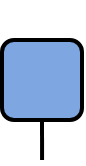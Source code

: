 <mxfile version="26.1.3" pages="9">
  <diagram id="xzfj3XTkVE5-dTZeBg2i" name="Vector">
    <mxGraphModel dx="303" dy="228" grid="1" gridSize="5" guides="1" tooltips="1" connect="1" arrows="1" fold="1" page="0" pageScale="1" pageWidth="827" pageHeight="1169" math="0" shadow="0">
      <root>
        <mxCell id="0" />
        <mxCell id="1" parent="0" />
        <mxCell id="4pZlmahuGp6hD5-hKpac-5" style="edgeStyle=orthogonalEdgeStyle;rounded=1;orthogonalLoop=1;jettySize=auto;html=1;exitX=0.5;exitY=1;exitDx=0;exitDy=0;endArrow=none;endFill=0;strokeWidth=2;shadow=0;" edge="1" parent="1" source="4pZlmahuGp6hD5-hKpac-1">
          <mxGeometry relative="1" as="geometry">
            <mxPoint x="220.04" y="260" as="targetPoint" />
          </mxGeometry>
        </mxCell>
        <mxCell id="Tc3J9Kd0aIE5PPAcbCNI-1" style="edgeStyle=orthogonalEdgeStyle;rounded=1;orthogonalLoop=1;jettySize=auto;html=1;exitX=0.5;exitY=0;exitDx=0;exitDy=0;strokeColor=none;strokeWidth=2;align=center;verticalAlign=middle;fontFamily=Helvetica;fontSize=11;fontColor=default;labelBackgroundColor=default;endArrow=none;endFill=0;" edge="1" parent="1" source="4pZlmahuGp6hD5-hKpac-1">
          <mxGeometry relative="1" as="geometry">
            <mxPoint x="220.063" y="180.0" as="targetPoint" />
          </mxGeometry>
        </mxCell>
        <mxCell id="4pZlmahuGp6hD5-hKpac-1" value="" style="rounded=1;whiteSpace=wrap;html=1;fillColor=#7EA6E0;strokeWidth=2;shadow=0;" vertex="1" parent="1">
          <mxGeometry x="200" y="200" width="40" height="40" as="geometry" />
        </mxCell>
      </root>
    </mxGraphModel>
  </diagram>
  <diagram id="fS-AayITzWDR-hSRj58J" name="Matrix">
    <mxGraphModel dx="1346" dy="1011" grid="1" gridSize="5" guides="1" tooltips="1" connect="1" arrows="1" fold="1" page="0" pageScale="1" pageWidth="827" pageHeight="1169" math="0" shadow="0">
      <root>
        <mxCell id="0" />
        <mxCell id="1" parent="0" />
        <mxCell id="pNVptlrI_C_MtF1PtM4y-1" style="edgeStyle=orthogonalEdgeStyle;rounded=0;orthogonalLoop=1;jettySize=auto;html=1;exitX=0.5;exitY=1;exitDx=0;exitDy=0;endArrow=none;endFill=0;strokeWidth=2;shadow=0;" edge="1" parent="1" source="pNVptlrI_C_MtF1PtM4y-2">
          <mxGeometry relative="1" as="geometry">
            <mxPoint x="220.04" y="280" as="targetPoint" />
          </mxGeometry>
        </mxCell>
        <mxCell id="pNVptlrI_C_MtF1PtM4y-3" style="edgeStyle=orthogonalEdgeStyle;rounded=0;orthogonalLoop=1;jettySize=auto;html=1;exitX=0.5;exitY=0;exitDx=0;exitDy=0;strokeColor=default;align=center;verticalAlign=middle;fontFamily=Helvetica;fontSize=11;fontColor=default;labelBackgroundColor=default;endArrow=none;endFill=0;strokeWidth=2;shadow=0;" edge="1" parent="1" source="pNVptlrI_C_MtF1PtM4y-2">
          <mxGeometry relative="1" as="geometry">
            <mxPoint x="220.077" y="200.0" as="targetPoint" />
          </mxGeometry>
        </mxCell>
        <mxCell id="pNVptlrI_C_MtF1PtM4y-2" value="" style="rounded=1;whiteSpace=wrap;html=1;fillColor=#7EA6E0;strokeWidth=2;shadow=0;" vertex="1" parent="1">
          <mxGeometry x="200" y="220" width="40" height="40" as="geometry" />
        </mxCell>
      </root>
    </mxGraphModel>
  </diagram>
  <diagram id="M-npOmXzr6vusAgy2Ig6" name="Tensor">
    <mxGraphModel dx="801" dy="602" grid="1" gridSize="5" guides="1" tooltips="1" connect="1" arrows="1" fold="1" page="0" pageScale="1" pageWidth="827" pageHeight="1169" math="0" shadow="0">
      <root>
        <mxCell id="0" />
        <mxCell id="1" parent="0" />
        <mxCell id="IwTgTcFA6wSAH3W-Z0uv-1" style="edgeStyle=orthogonalEdgeStyle;rounded=0;orthogonalLoop=1;jettySize=auto;html=1;exitX=0.5;exitY=1;exitDx=0;exitDy=0;endArrow=none;endFill=0;strokeWidth=2;shadow=0;" edge="1" parent="1" source="IwTgTcFA6wSAH3W-Z0uv-2">
          <mxGeometry relative="1" as="geometry">
            <mxPoint x="220.04" y="280" as="targetPoint" />
          </mxGeometry>
        </mxCell>
        <mxCell id="IwTgTcFA6wSAH3W-Z0uv-3" style="edgeStyle=orthogonalEdgeStyle;rounded=0;orthogonalLoop=1;jettySize=auto;html=1;exitX=0.5;exitY=1;exitDx=0;exitDy=0;strokeColor=default;strokeWidth=2;align=center;verticalAlign=middle;fontFamily=Helvetica;fontSize=11;fontColor=default;labelBackgroundColor=default;endArrow=none;endFill=0;shadow=0;" edge="1" parent="1" source="IwTgTcFA6wSAH3W-Z0uv-2">
          <mxGeometry relative="1" as="geometry">
            <mxPoint x="239.93" y="280" as="targetPoint" />
          </mxGeometry>
        </mxCell>
        <mxCell id="IwTgTcFA6wSAH3W-Z0uv-4" style="edgeStyle=orthogonalEdgeStyle;rounded=0;orthogonalLoop=1;jettySize=auto;html=1;exitX=0.75;exitY=1;exitDx=0;exitDy=0;strokeColor=default;strokeWidth=2;align=center;verticalAlign=middle;fontFamily=Helvetica;fontSize=11;fontColor=default;labelBackgroundColor=default;endArrow=none;endFill=0;shadow=0;" edge="1" parent="1" source="IwTgTcFA6wSAH3W-Z0uv-2">
          <mxGeometry relative="1" as="geometry">
            <mxPoint x="259.93" y="280" as="targetPoint" />
          </mxGeometry>
        </mxCell>
        <mxCell id="IwTgTcFA6wSAH3W-Z0uv-11" style="edgeStyle=orthogonalEdgeStyle;rounded=0;orthogonalLoop=1;jettySize=auto;html=1;exitX=0.25;exitY=0;exitDx=0;exitDy=0;strokeColor=default;strokeWidth=2;align=center;verticalAlign=middle;fontFamily=Helvetica;fontSize=11;fontColor=default;labelBackgroundColor=default;endArrow=none;endFill=0;shadow=0;" edge="1" parent="1" source="IwTgTcFA6wSAH3W-Z0uv-2">
          <mxGeometry relative="1" as="geometry">
            <mxPoint x="220.012" y="200" as="targetPoint" />
          </mxGeometry>
        </mxCell>
        <mxCell id="IwTgTcFA6wSAH3W-Z0uv-12" style="edgeStyle=orthogonalEdgeStyle;rounded=0;orthogonalLoop=1;jettySize=auto;html=1;exitX=0.75;exitY=0;exitDx=0;exitDy=0;strokeColor=default;strokeWidth=2;align=center;verticalAlign=middle;fontFamily=Helvetica;fontSize=11;fontColor=default;labelBackgroundColor=default;endArrow=none;endFill=0;shadow=0;" edge="1" parent="1" source="IwTgTcFA6wSAH3W-Z0uv-2">
          <mxGeometry relative="1" as="geometry">
            <mxPoint x="260.012" y="200" as="targetPoint" />
          </mxGeometry>
        </mxCell>
        <mxCell id="IwTgTcFA6wSAH3W-Z0uv-2" value="" style="rounded=1;whiteSpace=wrap;html=1;fillColor=#7EA6E0;strokeWidth=2;shadow=0;" vertex="1" parent="1">
          <mxGeometry x="200" y="220" width="80" height="40" as="geometry" />
        </mxCell>
      </root>
    </mxGraphModel>
  </diagram>
  <diagram id="oCI2NYz5n8crpPJnXsH5" name="AC">
    <mxGraphModel dx="422" dy="590" grid="1" gridSize="10" guides="1" tooltips="1" connect="1" arrows="1" fold="1" page="1" pageScale="1" pageWidth="850" pageHeight="1100" math="0" shadow="0">
      <root>
        <mxCell id="0" />
        <mxCell id="1" parent="0" />
        <mxCell id="HizNDqUDNaHGRHUK66Nu-1" style="edgeStyle=orthogonalEdgeStyle;rounded=1;orthogonalLoop=1;jettySize=auto;html=1;exitX=0.75;exitY=1;exitDx=0;exitDy=0;endArrow=none;endFill=0;strokeWidth=2;shadow=0;entryX=0.25;entryY=0;entryDx=0;entryDy=0;" edge="1" parent="1" source="HizNDqUDNaHGRHUK66Nu-3" target="HizNDqUDNaHGRHUK66Nu-4">
          <mxGeometry relative="1" as="geometry">
            <mxPoint x="220" y="260" as="targetPoint" />
          </mxGeometry>
        </mxCell>
        <mxCell id="HizNDqUDNaHGRHUK66Nu-2" style="edgeStyle=orthogonalEdgeStyle;rounded=1;orthogonalLoop=1;jettySize=auto;html=1;exitX=0.5;exitY=0;exitDx=0;exitDy=0;strokeColor=none;strokeWidth=2;align=center;verticalAlign=middle;fontFamily=Helvetica;fontSize=11;fontColor=default;labelBackgroundColor=default;endArrow=none;endFill=0;" edge="1" parent="1" source="HizNDqUDNaHGRHUK66Nu-3">
          <mxGeometry relative="1" as="geometry">
            <mxPoint x="220.063" y="180.0" as="targetPoint" />
          </mxGeometry>
        </mxCell>
        <mxCell id="HizNDqUDNaHGRHUK66Nu-6" style="edgeStyle=orthogonalEdgeStyle;rounded=1;orthogonalLoop=1;jettySize=auto;html=1;entryX=0.5;entryY=0;entryDx=0;entryDy=0;exitX=0.5;exitY=0;exitDx=0;exitDy=0;shadow=0;strokeColor=default;strokeWidth=2;align=center;verticalAlign=middle;fontFamily=Helvetica;fontSize=11;fontColor=default;labelBackgroundColor=default;endArrow=none;endFill=0;" edge="1" parent="1" source="HizNDqUDNaHGRHUK66Nu-3" target="HizNDqUDNaHGRHUK66Nu-5">
          <mxGeometry relative="1" as="geometry">
            <Array as="points">
              <mxPoint x="220" y="150" />
              <mxPoint x="260" y="150" />
            </Array>
          </mxGeometry>
        </mxCell>
        <mxCell id="HizNDqUDNaHGRHUK66Nu-10" style="edgeStyle=orthogonalEdgeStyle;rounded=1;orthogonalLoop=1;jettySize=auto;html=1;exitX=0.25;exitY=1;exitDx=0;exitDy=0;entryX=0.25;entryY=0;entryDx=0;entryDy=0;shadow=0;strokeColor=default;strokeWidth=2;align=center;verticalAlign=middle;fontFamily=Helvetica;fontSize=11;fontColor=default;labelBackgroundColor=default;endArrow=none;endFill=0;" edge="1" parent="1" source="HizNDqUDNaHGRHUK66Nu-3" target="HizNDqUDNaHGRHUK66Nu-8">
          <mxGeometry relative="1" as="geometry">
            <Array as="points">
              <mxPoint x="210" y="290" />
              <mxPoint x="210" y="290" />
            </Array>
          </mxGeometry>
        </mxCell>
        <mxCell id="HizNDqUDNaHGRHUK66Nu-3" value="" style="rounded=1;whiteSpace=wrap;html=1;fillColor=#7EA6E0;strokeWidth=2;shadow=0;" vertex="1" parent="1">
          <mxGeometry x="200" y="160" width="40" height="40" as="geometry" />
        </mxCell>
        <mxCell id="HizNDqUDNaHGRHUK66Nu-9" style="edgeStyle=orthogonalEdgeStyle;rounded=1;orthogonalLoop=1;jettySize=auto;html=1;exitX=0.25;exitY=1;exitDx=0;exitDy=0;entryX=0.75;entryY=0;entryDx=0;entryDy=0;shadow=0;strokeColor=default;strokeWidth=2;align=center;verticalAlign=middle;fontFamily=Helvetica;fontSize=11;fontColor=default;labelBackgroundColor=default;endArrow=none;endFill=0;" edge="1" parent="1" source="HizNDqUDNaHGRHUK66Nu-4" target="HizNDqUDNaHGRHUK66Nu-8">
          <mxGeometry relative="1" as="geometry">
            <Array as="points">
              <mxPoint x="230" y="350" />
            </Array>
          </mxGeometry>
        </mxCell>
        <mxCell id="HizNDqUDNaHGRHUK66Nu-11" style="edgeStyle=orthogonalEdgeStyle;rounded=1;orthogonalLoop=1;jettySize=auto;html=1;exitX=0.75;exitY=1;exitDx=0;exitDy=0;shadow=0;strokeColor=default;strokeWidth=2;align=center;verticalAlign=middle;fontFamily=Helvetica;fontSize=11;fontColor=default;labelBackgroundColor=default;endArrow=none;endFill=0;" edge="1" parent="1" source="HizNDqUDNaHGRHUK66Nu-4">
          <mxGeometry relative="1" as="geometry">
            <mxPoint x="250" y="400" as="targetPoint" />
          </mxGeometry>
        </mxCell>
        <mxCell id="HizNDqUDNaHGRHUK66Nu-4" value="" style="rounded=1;whiteSpace=wrap;html=1;fillColor=#f8cecc;strokeWidth=2;shadow=0;strokeColor=#b85450;" vertex="1" parent="1">
          <mxGeometry x="220" y="280" width="40" height="40" as="geometry" />
        </mxCell>
        <mxCell id="HizNDqUDNaHGRHUK66Nu-7" style="edgeStyle=orthogonalEdgeStyle;rounded=1;orthogonalLoop=1;jettySize=auto;html=1;entryX=0.75;entryY=0;entryDx=0;entryDy=0;exitX=0.25;exitY=1;exitDx=0;exitDy=0;shadow=0;strokeColor=default;strokeWidth=2;align=center;verticalAlign=middle;fontFamily=Helvetica;fontSize=11;fontColor=default;labelBackgroundColor=default;endArrow=none;endFill=0;" edge="1" parent="1" source="HizNDqUDNaHGRHUK66Nu-5" target="HizNDqUDNaHGRHUK66Nu-4">
          <mxGeometry relative="1" as="geometry">
            <Array as="points">
              <mxPoint x="250" y="270" />
              <mxPoint x="250" y="270" />
            </Array>
          </mxGeometry>
        </mxCell>
        <mxCell id="HizNDqUDNaHGRHUK66Nu-13" style="edgeStyle=orthogonalEdgeStyle;rounded=1;orthogonalLoop=1;jettySize=auto;html=1;exitX=0.75;exitY=1;exitDx=0;exitDy=0;shadow=0;strokeColor=default;strokeWidth=2;align=center;verticalAlign=middle;fontFamily=Helvetica;fontSize=11;fontColor=default;labelBackgroundColor=default;endArrow=none;endFill=0;" edge="1" parent="1" source="HizNDqUDNaHGRHUK66Nu-5">
          <mxGeometry relative="1" as="geometry">
            <mxPoint x="290" y="140" as="targetPoint" />
            <Array as="points">
              <mxPoint x="270" y="280" />
              <mxPoint x="290" y="280" />
            </Array>
          </mxGeometry>
        </mxCell>
        <mxCell id="HizNDqUDNaHGRHUK66Nu-5" value="" style="rounded=1;whiteSpace=wrap;html=1;fillColor=#d5e8d4;strokeWidth=2;shadow=0;strokeColor=#82b366;" vertex="1" parent="1">
          <mxGeometry x="240" y="220" width="40" height="40" as="geometry" />
        </mxCell>
        <mxCell id="HizNDqUDNaHGRHUK66Nu-16" style="edgeStyle=orthogonalEdgeStyle;rounded=1;orthogonalLoop=1;jettySize=auto;html=1;exitX=0.5;exitY=1;exitDx=0;exitDy=0;shadow=0;strokeColor=default;strokeWidth=2;align=center;verticalAlign=middle;fontFamily=Helvetica;fontSize=11;fontColor=default;labelBackgroundColor=default;endArrow=none;endFill=0;" edge="1" parent="1" source="HizNDqUDNaHGRHUK66Nu-8">
          <mxGeometry relative="1" as="geometry">
            <mxPoint x="220" y="400" as="targetPoint" />
          </mxGeometry>
        </mxCell>
        <mxCell id="HizNDqUDNaHGRHUK66Nu-8" value="" style="rounded=1;whiteSpace=wrap;html=1;fillColor=#d5e8d4;strokeWidth=2;shadow=0;strokeColor=#82b366;" vertex="1" parent="1">
          <mxGeometry x="200" y="340" width="40" height="40" as="geometry" />
        </mxCell>
      </root>
    </mxGraphModel>
  </diagram>
  <diagram id="EITSHkrjCH3l0pmrxTgK" name="Page-5">
    <mxGraphModel dx="422" dy="590" grid="1" gridSize="10" guides="1" tooltips="1" connect="1" arrows="1" fold="1" page="1" pageScale="1" pageWidth="850" pageHeight="1100" math="0" shadow="0">
      <root>
        <mxCell id="0" />
        <mxCell id="1" parent="0" />
        <mxCell id="bnmj9bc1C2FyKsROXCoC-19" style="edgeStyle=orthogonalEdgeStyle;rounded=1;orthogonalLoop=1;jettySize=auto;html=1;exitX=0.5;exitY=1;exitDx=0;exitDy=0;entryX=0.5;entryY=0;entryDx=0;entryDy=0;shadow=0;strokeColor=default;strokeWidth=2;align=center;verticalAlign=middle;fontFamily=Helvetica;fontSize=11;fontColor=default;labelBackgroundColor=default;endArrow=none;endFill=0;" edge="1" parent="1" source="bnmj9bc1C2FyKsROXCoC-14" target="bnmj9bc1C2FyKsROXCoC-15">
          <mxGeometry relative="1" as="geometry" />
        </mxCell>
        <mxCell id="bnmj9bc1C2FyKsROXCoC-14" value="" style="ellipse;whiteSpace=wrap;html=1;aspect=fixed;rounded=1;shadow=0;strokeColor=default;strokeWidth=2;align=center;verticalAlign=middle;fontFamily=Helvetica;fontSize=12;fontColor=default;fillColor=#7EA6E0;" vertex="1" parent="1">
          <mxGeometry x="100" y="160" width="40" height="40" as="geometry" />
        </mxCell>
        <mxCell id="bnmj9bc1C2FyKsROXCoC-23" value="" style="edgeStyle=orthogonalEdgeStyle;shape=connector;rounded=1;orthogonalLoop=1;jettySize=auto;html=1;shadow=0;strokeColor=default;strokeWidth=2;align=center;verticalAlign=middle;fontFamily=Helvetica;fontSize=11;fontColor=default;labelBackgroundColor=default;endArrow=none;endFill=0;" edge="1" parent="1" source="bnmj9bc1C2FyKsROXCoC-15" target="bnmj9bc1C2FyKsROXCoC-21">
          <mxGeometry relative="1" as="geometry" />
        </mxCell>
        <mxCell id="bnmj9bc1C2FyKsROXCoC-26" style="edgeStyle=orthogonalEdgeStyle;shape=connector;rounded=1;orthogonalLoop=1;jettySize=auto;html=1;exitX=0.5;exitY=1;exitDx=0;exitDy=0;shadow=0;strokeColor=default;strokeWidth=2;align=center;verticalAlign=middle;fontFamily=Helvetica;fontSize=11;fontColor=default;labelBackgroundColor=default;endArrow=none;endFill=0;" edge="1" parent="1" source="bnmj9bc1C2FyKsROXCoC-15">
          <mxGeometry relative="1" as="geometry">
            <mxPoint x="120" y="320" as="targetPoint" />
          </mxGeometry>
        </mxCell>
        <mxCell id="bnmj9bc1C2FyKsROXCoC-15" value="" style="rounded=1;whiteSpace=wrap;html=1;fillColor=#f8cecc;strokeWidth=2;shadow=0;strokeColor=#b85450;" vertex="1" parent="1">
          <mxGeometry x="100" y="220" width="40" height="40" as="geometry" />
        </mxCell>
        <mxCell id="bnmj9bc1C2FyKsROXCoC-18" style="edgeStyle=orthogonalEdgeStyle;rounded=1;orthogonalLoop=1;jettySize=auto;html=1;exitX=0.5;exitY=0;exitDx=0;exitDy=0;entryX=0;entryY=0.5;entryDx=0;entryDy=0;shadow=0;strokeColor=default;strokeWidth=2;align=center;verticalAlign=middle;fontFamily=Helvetica;fontSize=11;fontColor=default;fillColor=#7EA6E0;labelBackgroundColor=default;endArrow=none;endFill=0;" edge="1" parent="1" source="bnmj9bc1C2FyKsROXCoC-16" target="bnmj9bc1C2FyKsROXCoC-14">
          <mxGeometry relative="1" as="geometry" />
        </mxCell>
        <mxCell id="bnmj9bc1C2FyKsROXCoC-20" style="edgeStyle=orthogonalEdgeStyle;shape=connector;rounded=1;orthogonalLoop=1;jettySize=auto;html=1;exitX=1;exitY=0.5;exitDx=0;exitDy=0;shadow=0;strokeColor=default;strokeWidth=2;align=center;verticalAlign=middle;fontFamily=Helvetica;fontSize=11;fontColor=default;labelBackgroundColor=default;endArrow=none;endFill=0;" edge="1" parent="1" source="bnmj9bc1C2FyKsROXCoC-16" target="bnmj9bc1C2FyKsROXCoC-15">
          <mxGeometry relative="1" as="geometry" />
        </mxCell>
        <mxCell id="bnmj9bc1C2FyKsROXCoC-27" style="edgeStyle=orthogonalEdgeStyle;shape=connector;rounded=1;orthogonalLoop=1;jettySize=auto;html=1;exitX=0.5;exitY=1;exitDx=0;exitDy=0;shadow=0;strokeColor=default;strokeWidth=2;align=center;verticalAlign=middle;fontFamily=Helvetica;fontSize=11;fontColor=default;labelBackgroundColor=default;endArrow=none;endFill=0;" edge="1" parent="1" source="bnmj9bc1C2FyKsROXCoC-16">
          <mxGeometry relative="1" as="geometry">
            <mxPoint x="100" y="320" as="targetPoint" />
          </mxGeometry>
        </mxCell>
        <mxCell id="bnmj9bc1C2FyKsROXCoC-16" value="" style="rounded=1;whiteSpace=wrap;html=1;fillColor=#d5e8d4;strokeWidth=2;shadow=0;strokeColor=#82b366;" vertex="1" parent="1">
          <mxGeometry x="40" y="220" width="40" height="40" as="geometry" />
        </mxCell>
        <mxCell id="bnmj9bc1C2FyKsROXCoC-24" style="edgeStyle=orthogonalEdgeStyle;shape=connector;rounded=1;orthogonalLoop=1;jettySize=auto;html=1;entryX=1;entryY=0.5;entryDx=0;entryDy=0;shadow=0;strokeColor=default;strokeWidth=2;align=center;verticalAlign=middle;fontFamily=Helvetica;fontSize=11;fontColor=default;labelBackgroundColor=default;endArrow=none;endFill=0;" edge="1" parent="1" source="bnmj9bc1C2FyKsROXCoC-21" target="bnmj9bc1C2FyKsROXCoC-14">
          <mxGeometry relative="1" as="geometry">
            <Array as="points">
              <mxPoint x="180" y="180" />
            </Array>
          </mxGeometry>
        </mxCell>
        <mxCell id="bnmj9bc1C2FyKsROXCoC-25" style="edgeStyle=orthogonalEdgeStyle;shape=connector;rounded=1;orthogonalLoop=1;jettySize=auto;html=1;exitX=0.5;exitY=1;exitDx=0;exitDy=0;shadow=0;strokeColor=default;strokeWidth=2;align=center;verticalAlign=middle;fontFamily=Helvetica;fontSize=11;fontColor=default;labelBackgroundColor=default;endArrow=none;endFill=0;" edge="1" parent="1" source="bnmj9bc1C2FyKsROXCoC-21">
          <mxGeometry relative="1" as="geometry">
            <mxPoint x="140" y="320" as="targetPoint" />
          </mxGeometry>
        </mxCell>
        <mxCell id="bnmj9bc1C2FyKsROXCoC-21" value="" style="rounded=1;whiteSpace=wrap;html=1;fillColor=#d5e8d4;strokeWidth=2;shadow=0;strokeColor=#82b366;" vertex="1" parent="1">
          <mxGeometry x="160" y="220" width="40" height="40" as="geometry" />
        </mxCell>
      </root>
    </mxGraphModel>
  </diagram>
  <diagram id="KEFPsEkoJgEOZnKyEgMK" name="Page-6">
    <mxGraphModel dx="351" dy="492" grid="1" gridSize="10" guides="1" tooltips="1" connect="1" arrows="1" fold="1" page="1" pageScale="1" pageWidth="850" pageHeight="1100" math="0" shadow="0">
      <root>
        <mxCell id="0" />
        <mxCell id="1" parent="0" />
        <mxCell id="9ld7RU7Hq75YNk4xeC8y-2" style="edgeStyle=orthogonalEdgeStyle;shape=connector;rounded=1;orthogonalLoop=1;jettySize=auto;html=1;exitX=0;exitY=0.5;exitDx=0;exitDy=0;shadow=0;strokeColor=default;strokeWidth=2;align=center;verticalAlign=middle;fontFamily=Helvetica;fontSize=11;fontColor=default;labelBackgroundColor=default;endArrow=none;endFill=0;" edge="1" parent="1" source="9ld7RU7Hq75YNk4xeC8y-1">
          <mxGeometry relative="1" as="geometry">
            <mxPoint x="80" y="220" as="targetPoint" />
          </mxGeometry>
        </mxCell>
        <mxCell id="9ld7RU7Hq75YNk4xeC8y-3" style="edgeStyle=orthogonalEdgeStyle;shape=connector;rounded=1;orthogonalLoop=1;jettySize=auto;html=1;exitX=0.5;exitY=1;exitDx=0;exitDy=0;shadow=0;strokeColor=default;strokeWidth=2;align=center;verticalAlign=middle;fontFamily=Helvetica;fontSize=11;fontColor=default;labelBackgroundColor=default;endArrow=none;endFill=0;" edge="1" parent="1" source="9ld7RU7Hq75YNk4xeC8y-1">
          <mxGeometry relative="1" as="geometry">
            <mxPoint x="120" y="220" as="targetPoint" />
          </mxGeometry>
        </mxCell>
        <mxCell id="9ld7RU7Hq75YNk4xeC8y-4" style="edgeStyle=orthogonalEdgeStyle;shape=connector;rounded=1;orthogonalLoop=1;jettySize=auto;html=1;exitX=1;exitY=0.5;exitDx=0;exitDy=0;shadow=0;strokeColor=default;strokeWidth=2;align=center;verticalAlign=middle;fontFamily=Helvetica;fontSize=11;fontColor=default;labelBackgroundColor=default;endArrow=none;endFill=0;" edge="1" parent="1" source="9ld7RU7Hq75YNk4xeC8y-1">
          <mxGeometry relative="1" as="geometry">
            <mxPoint x="160" y="220" as="targetPoint" />
          </mxGeometry>
        </mxCell>
        <mxCell id="9ld7RU7Hq75YNk4xeC8y-1" value="" style="ellipse;whiteSpace=wrap;html=1;aspect=fixed;rounded=1;shadow=0;strokeColor=default;strokeWidth=2;align=center;verticalAlign=middle;fontFamily=Helvetica;fontSize=12;fontColor=default;fillColor=#7EA6E0;" vertex="1" parent="1">
          <mxGeometry x="100" y="160" width="40" height="40" as="geometry" />
        </mxCell>
      </root>
    </mxGraphModel>
  </diagram>
  <diagram id="wa_8HDWPukpgFpgP9D0-" name="Page-7">
    <mxGraphModel dx="245" dy="343" grid="1" gridSize="10" guides="1" tooltips="1" connect="1" arrows="1" fold="1" page="1" pageScale="1" pageWidth="850" pageHeight="1100" math="0" shadow="0">
      <root>
        <mxCell id="0" />
        <mxCell id="1" parent="0" />
        <mxCell id="cVoBrjGB-GunoF5vQj7Q-3" style="edgeStyle=orthogonalEdgeStyle;shape=connector;rounded=1;orthogonalLoop=1;jettySize=auto;html=1;exitX=0.5;exitY=0;exitDx=0;exitDy=0;shadow=0;strokeColor=default;strokeWidth=2;align=center;verticalAlign=middle;fontFamily=Helvetica;fontSize=11;fontColor=default;labelBackgroundColor=default;endArrow=none;endFill=0;" edge="1" parent="1" source="cVoBrjGB-GunoF5vQj7Q-1">
          <mxGeometry relative="1" as="geometry">
            <mxPoint x="220.116" y="140.0" as="targetPoint" />
          </mxGeometry>
        </mxCell>
        <mxCell id="cVoBrjGB-GunoF5vQj7Q-4" style="edgeStyle=orthogonalEdgeStyle;shape=connector;rounded=1;orthogonalLoop=1;jettySize=auto;html=1;exitX=0.25;exitY=1;exitDx=0;exitDy=0;shadow=0;strokeColor=default;strokeWidth=2;align=center;verticalAlign=middle;fontFamily=Helvetica;fontSize=11;fontColor=default;labelBackgroundColor=default;endArrow=none;endFill=0;" edge="1" parent="1" source="cVoBrjGB-GunoF5vQj7Q-1">
          <mxGeometry relative="1" as="geometry">
            <mxPoint x="210.116" y="220" as="targetPoint" />
          </mxGeometry>
        </mxCell>
        <mxCell id="cVoBrjGB-GunoF5vQj7Q-5" style="edgeStyle=orthogonalEdgeStyle;shape=connector;rounded=1;orthogonalLoop=1;jettySize=auto;html=1;exitX=0.75;exitY=1;exitDx=0;exitDy=0;shadow=0;strokeColor=default;strokeWidth=2;align=center;verticalAlign=middle;fontFamily=Helvetica;fontSize=11;fontColor=default;labelBackgroundColor=default;endArrow=none;endFill=0;" edge="1" parent="1" source="cVoBrjGB-GunoF5vQj7Q-1">
          <mxGeometry relative="1" as="geometry">
            <mxPoint x="230.116" y="220" as="targetPoint" />
          </mxGeometry>
        </mxCell>
        <mxCell id="cVoBrjGB-GunoF5vQj7Q-1" value="" style="rounded=1;whiteSpace=wrap;html=1;fillColor=#7EA6E0;strokeWidth=2;shadow=0;" vertex="1" parent="1">
          <mxGeometry x="200" y="160" width="40" height="40" as="geometry" />
        </mxCell>
      </root>
    </mxGraphModel>
  </diagram>
  <diagram id="L-l-Pr7JwmoociMM_V9O" name="Page-8">
    <mxGraphModel dx="245" dy="343" grid="1" gridSize="10" guides="1" tooltips="1" connect="1" arrows="1" fold="1" page="1" pageScale="1" pageWidth="850" pageHeight="1100" math="0" shadow="0">
      <root>
        <mxCell id="0" />
        <mxCell id="1" parent="0" />
        <mxCell id="pNcA3mTiAUO8EepQKexv-1" style="edgeStyle=orthogonalEdgeStyle;shape=connector;rounded=1;orthogonalLoop=1;jettySize=auto;html=1;exitX=0.25;exitY=1;exitDx=0;exitDy=0;shadow=0;strokeColor=default;strokeWidth=2;align=center;verticalAlign=middle;fontFamily=Helvetica;fontSize=11;fontColor=default;labelBackgroundColor=default;endArrow=none;endFill=0;" edge="1" parent="1" source="dqHkMz0uZtG0E8QMKiSI-4">
          <mxGeometry relative="1" as="geometry">
            <mxPoint x="220.116" y="220" as="targetPoint" />
          </mxGeometry>
        </mxCell>
        <mxCell id="pNcA3mTiAUO8EepQKexv-2" style="edgeStyle=orthogonalEdgeStyle;shape=connector;rounded=1;orthogonalLoop=1;jettySize=auto;html=1;exitX=0.75;exitY=1;exitDx=0;exitDy=0;shadow=0;strokeColor=default;strokeWidth=2;align=center;verticalAlign=middle;fontFamily=Helvetica;fontSize=11;fontColor=default;labelBackgroundColor=default;endArrow=none;endFill=0;" edge="1" parent="1" source="dqHkMz0uZtG0E8QMKiSI-4">
          <mxGeometry relative="1" as="geometry">
            <mxPoint x="240.116" y="220" as="targetPoint" />
          </mxGeometry>
        </mxCell>
        <mxCell id="pNcA3mTiAUO8EepQKexv-3" style="edgeStyle=orthogonalEdgeStyle;shape=connector;rounded=1;orthogonalLoop=1;jettySize=auto;html=1;exitX=0.25;exitY=0;exitDx=0;exitDy=0;shadow=0;strokeColor=default;strokeWidth=2;align=center;verticalAlign=middle;fontFamily=Helvetica;fontSize=11;fontColor=default;labelBackgroundColor=default;endArrow=none;endFill=0;" edge="1" parent="1" source="dqHkMz0uZtG0E8QMKiSI-4">
          <mxGeometry relative="1" as="geometry">
            <mxPoint x="220.116" y="140.0" as="targetPoint" />
          </mxGeometry>
        </mxCell>
        <mxCell id="pNcA3mTiAUO8EepQKexv-4" style="edgeStyle=orthogonalEdgeStyle;shape=connector;rounded=1;orthogonalLoop=1;jettySize=auto;html=1;exitX=0.75;exitY=0;exitDx=0;exitDy=0;shadow=0;strokeColor=default;strokeWidth=2;align=center;verticalAlign=middle;fontFamily=Helvetica;fontSize=11;fontColor=default;labelBackgroundColor=default;endArrow=none;endFill=0;" edge="1" parent="1" source="dqHkMz0uZtG0E8QMKiSI-4">
          <mxGeometry relative="1" as="geometry">
            <mxPoint x="240.116" y="140.0" as="targetPoint" />
          </mxGeometry>
        </mxCell>
        <mxCell id="dqHkMz0uZtG0E8QMKiSI-4" value="" style="rounded=1;whiteSpace=wrap;html=1;fillColor=#7EA6E0;strokeWidth=2;shadow=0;" vertex="1" parent="1">
          <mxGeometry x="210" y="160" width="40" height="40" as="geometry" />
        </mxCell>
      </root>
    </mxGraphModel>
  </diagram>
  <diagram id="zwK-Wkuz6HJmAR9OgeCd" name="Page-9">
    <mxGraphModel dx="502" dy="702" grid="1" gridSize="10" guides="1" tooltips="1" connect="1" arrows="1" fold="1" page="1" pageScale="1" pageWidth="850" pageHeight="1100" math="0" shadow="0">
      <root>
        <mxCell id="0" />
        <mxCell id="1" parent="0" />
        <mxCell id="YI3Pv62fCQFQH1mcaXWo-1" style="edgeStyle=orthogonalEdgeStyle;shape=connector;rounded=1;orthogonalLoop=1;jettySize=auto;html=1;exitX=0.25;exitY=0;exitDx=0;exitDy=0;shadow=0;strokeColor=default;strokeWidth=2;align=center;verticalAlign=middle;fontFamily=Helvetica;fontSize=11;fontColor=default;labelBackgroundColor=default;endArrow=none;endFill=0;entryX=0.5;entryY=0;entryDx=0;entryDy=0;" edge="1" parent="1" source="YI3Pv62fCQFQH1mcaXWo-5" target="MBm8bSc-ZAgcZNtAvJjX-5">
          <mxGeometry relative="1" as="geometry">
            <mxPoint x="437.558" y="380.0" as="targetPoint" />
          </mxGeometry>
        </mxCell>
        <mxCell id="YI3Pv62fCQFQH1mcaXWo-2" style="edgeStyle=orthogonalEdgeStyle;shape=connector;rounded=1;orthogonalLoop=1;jettySize=auto;html=1;exitX=0.75;exitY=0;exitDx=0;exitDy=0;shadow=0;strokeColor=default;strokeWidth=2;align=center;verticalAlign=middle;fontFamily=Helvetica;fontSize=11;fontColor=default;labelBackgroundColor=default;endArrow=none;endFill=0;entryX=0.25;entryY=0;entryDx=0;entryDy=0;" edge="1" parent="1" source="YI3Pv62fCQFQH1mcaXWo-5" target="MBm8bSc-ZAgcZNtAvJjX-3">
          <mxGeometry relative="1" as="geometry">
            <mxPoint x="472.442" y="380.0" as="targetPoint" />
            <Array as="points">
              <mxPoint x="450" y="410" />
              <mxPoint x="470" y="410" />
            </Array>
          </mxGeometry>
        </mxCell>
        <mxCell id="YI3Pv62fCQFQH1mcaXWo-3" style="edgeStyle=orthogonalEdgeStyle;shape=connector;rounded=1;orthogonalLoop=1;jettySize=auto;html=1;exitX=0.25;exitY=1;exitDx=0;exitDy=0;shadow=0;strokeColor=default;strokeWidth=2;align=center;verticalAlign=middle;fontFamily=Helvetica;fontSize=11;fontColor=default;labelBackgroundColor=default;endArrow=none;endFill=0;entryX=0.25;entryY=0;entryDx=0;entryDy=0;" edge="1" parent="1" source="YI3Pv62fCQFQH1mcaXWo-5" target="MBm8bSc-ZAgcZNtAvJjX-7">
          <mxGeometry relative="1" as="geometry">
            <mxPoint x="437.558" y="460" as="targetPoint" />
          </mxGeometry>
        </mxCell>
        <mxCell id="YI3Pv62fCQFQH1mcaXWo-4" style="edgeStyle=orthogonalEdgeStyle;shape=connector;rounded=1;orthogonalLoop=1;jettySize=auto;html=1;exitX=0.75;exitY=1;exitDx=0;exitDy=0;shadow=0;strokeColor=default;strokeWidth=2;align=center;verticalAlign=middle;fontFamily=Helvetica;fontSize=11;fontColor=default;labelBackgroundColor=default;endArrow=none;endFill=0;entryX=0.25;entryY=0;entryDx=0;entryDy=0;" edge="1" parent="1" source="YI3Pv62fCQFQH1mcaXWo-5" target="MBm8bSc-ZAgcZNtAvJjX-8">
          <mxGeometry relative="1" as="geometry">
            <mxPoint x="472.442" y="460" as="targetPoint" />
          </mxGeometry>
        </mxCell>
        <mxCell id="YI3Pv62fCQFQH1mcaXWo-5" value="" style="rounded=1;whiteSpace=wrap;html=1;fillColor=#7EA6E0;strokeWidth=2;shadow=0;" vertex="1" parent="1">
          <mxGeometry x="420" y="420" width="40" height="40" as="geometry" />
        </mxCell>
        <mxCell id="MBm8bSc-ZAgcZNtAvJjX-9" style="edgeStyle=orthogonalEdgeStyle;shape=connector;rounded=1;orthogonalLoop=1;jettySize=auto;html=1;exitX=0.25;exitY=1;exitDx=0;exitDy=0;entryX=0.75;entryY=0;entryDx=0;entryDy=0;shadow=0;strokeColor=default;strokeWidth=2;align=center;verticalAlign=middle;fontFamily=Helvetica;fontSize=11;fontColor=default;labelBackgroundColor=default;endArrow=none;endFill=0;" edge="1" parent="1" source="MBm8bSc-ZAgcZNtAvJjX-3" target="MBm8bSc-ZAgcZNtAvJjX-8">
          <mxGeometry relative="1" as="geometry" />
        </mxCell>
        <mxCell id="MBm8bSc-ZAgcZNtAvJjX-12" style="edgeStyle=orthogonalEdgeStyle;shape=connector;rounded=1;orthogonalLoop=1;jettySize=auto;html=1;exitX=0.75;exitY=1;exitDx=0;exitDy=0;shadow=0;strokeColor=default;strokeWidth=2;align=center;verticalAlign=middle;fontFamily=Helvetica;fontSize=11;fontColor=default;labelBackgroundColor=default;endArrow=none;endFill=0;" edge="1" parent="1" source="MBm8bSc-ZAgcZNtAvJjX-3">
          <mxGeometry relative="1" as="geometry">
            <mxPoint x="550" y="400" as="targetPoint" />
          </mxGeometry>
        </mxCell>
        <mxCell id="MBm8bSc-ZAgcZNtAvJjX-3" value="" style="rounded=1;whiteSpace=wrap;html=1;fillColor=#f8cecc;strokeWidth=2;shadow=0;strokeColor=#b85450;" vertex="1" parent="1">
          <mxGeometry x="460" y="520" width="40" height="40" as="geometry" />
        </mxCell>
        <mxCell id="MBm8bSc-ZAgcZNtAvJjX-11" style="edgeStyle=orthogonalEdgeStyle;shape=connector;rounded=1;orthogonalLoop=1;jettySize=auto;html=1;exitX=0.25;exitY=1;exitDx=0;exitDy=0;entryX=0.75;entryY=0;entryDx=0;entryDy=0;shadow=0;strokeColor=default;strokeWidth=2;align=center;verticalAlign=middle;fontFamily=Helvetica;fontSize=11;fontColor=default;labelBackgroundColor=default;endArrow=none;endFill=0;" edge="1" parent="1" source="MBm8bSc-ZAgcZNtAvJjX-5" target="MBm8bSc-ZAgcZNtAvJjX-3">
          <mxGeometry relative="1" as="geometry" />
        </mxCell>
        <mxCell id="MBm8bSc-ZAgcZNtAvJjX-13" style="edgeStyle=orthogonalEdgeStyle;shape=connector;rounded=1;orthogonalLoop=1;jettySize=auto;html=1;exitX=0.75;exitY=1;exitDx=0;exitDy=0;shadow=0;strokeColor=default;strokeWidth=2;align=center;verticalAlign=middle;fontFamily=Helvetica;fontSize=11;fontColor=default;labelBackgroundColor=default;endArrow=none;endFill=0;" edge="1" parent="1" source="MBm8bSc-ZAgcZNtAvJjX-5">
          <mxGeometry relative="1" as="geometry">
            <mxPoint x="530" y="400" as="targetPoint" />
            <Array as="points">
              <mxPoint x="510" y="520" />
              <mxPoint x="530" y="520" />
            </Array>
          </mxGeometry>
        </mxCell>
        <mxCell id="MBm8bSc-ZAgcZNtAvJjX-5" value="" style="rounded=1;whiteSpace=wrap;html=1;fillColor=#d5e8d4;strokeWidth=2;shadow=0;strokeColor=#82b366;" vertex="1" parent="1">
          <mxGeometry x="480" y="460" width="40" height="40" as="geometry" />
        </mxCell>
        <mxCell id="MBm8bSc-ZAgcZNtAvJjX-16" style="edgeStyle=orthogonalEdgeStyle;shape=connector;rounded=1;orthogonalLoop=1;jettySize=auto;html=1;exitX=0.5;exitY=1;exitDx=0;exitDy=0;shadow=0;strokeColor=default;strokeWidth=2;align=center;verticalAlign=middle;fontFamily=Helvetica;fontSize=11;fontColor=default;labelBackgroundColor=default;endArrow=none;endFill=0;" edge="1" parent="1" source="MBm8bSc-ZAgcZNtAvJjX-7">
          <mxGeometry relative="1" as="geometry">
            <mxPoint x="439.905" y="700" as="targetPoint" />
          </mxGeometry>
        </mxCell>
        <mxCell id="MBm8bSc-ZAgcZNtAvJjX-7" value="" style="rounded=1;whiteSpace=wrap;html=1;fillColor=#d5e8d4;strokeWidth=2;shadow=0;strokeColor=#82b366;" vertex="1" parent="1">
          <mxGeometry x="420" y="640" width="40" height="40" as="geometry" />
        </mxCell>
        <mxCell id="MBm8bSc-ZAgcZNtAvJjX-10" style="edgeStyle=orthogonalEdgeStyle;shape=connector;rounded=1;orthogonalLoop=1;jettySize=auto;html=1;exitX=0.25;exitY=1;exitDx=0;exitDy=0;entryX=0.75;entryY=0;entryDx=0;entryDy=0;shadow=0;strokeColor=default;strokeWidth=2;align=center;verticalAlign=middle;fontFamily=Helvetica;fontSize=11;fontColor=default;labelBackgroundColor=default;endArrow=none;endFill=0;" edge="1" parent="1" source="MBm8bSc-ZAgcZNtAvJjX-8" target="MBm8bSc-ZAgcZNtAvJjX-7">
          <mxGeometry relative="1" as="geometry" />
        </mxCell>
        <mxCell id="MBm8bSc-ZAgcZNtAvJjX-15" style="edgeStyle=orthogonalEdgeStyle;shape=connector;rounded=1;orthogonalLoop=1;jettySize=auto;html=1;exitX=0.75;exitY=1;exitDx=0;exitDy=0;shadow=0;strokeColor=default;strokeWidth=2;align=center;verticalAlign=middle;fontFamily=Helvetica;fontSize=11;fontColor=default;labelBackgroundColor=default;endArrow=none;endFill=0;" edge="1" parent="1" source="MBm8bSc-ZAgcZNtAvJjX-8">
          <mxGeometry relative="1" as="geometry">
            <mxPoint x="469.905" y="700" as="targetPoint" />
          </mxGeometry>
        </mxCell>
        <mxCell id="MBm8bSc-ZAgcZNtAvJjX-8" value="" style="rounded=1;whiteSpace=wrap;html=1;fillColor=#f8cecc;strokeWidth=2;shadow=0;strokeColor=#b85450;" vertex="1" parent="1">
          <mxGeometry x="440" y="580" width="40" height="40" as="geometry" />
        </mxCell>
      </root>
    </mxGraphModel>
  </diagram>
</mxfile>
